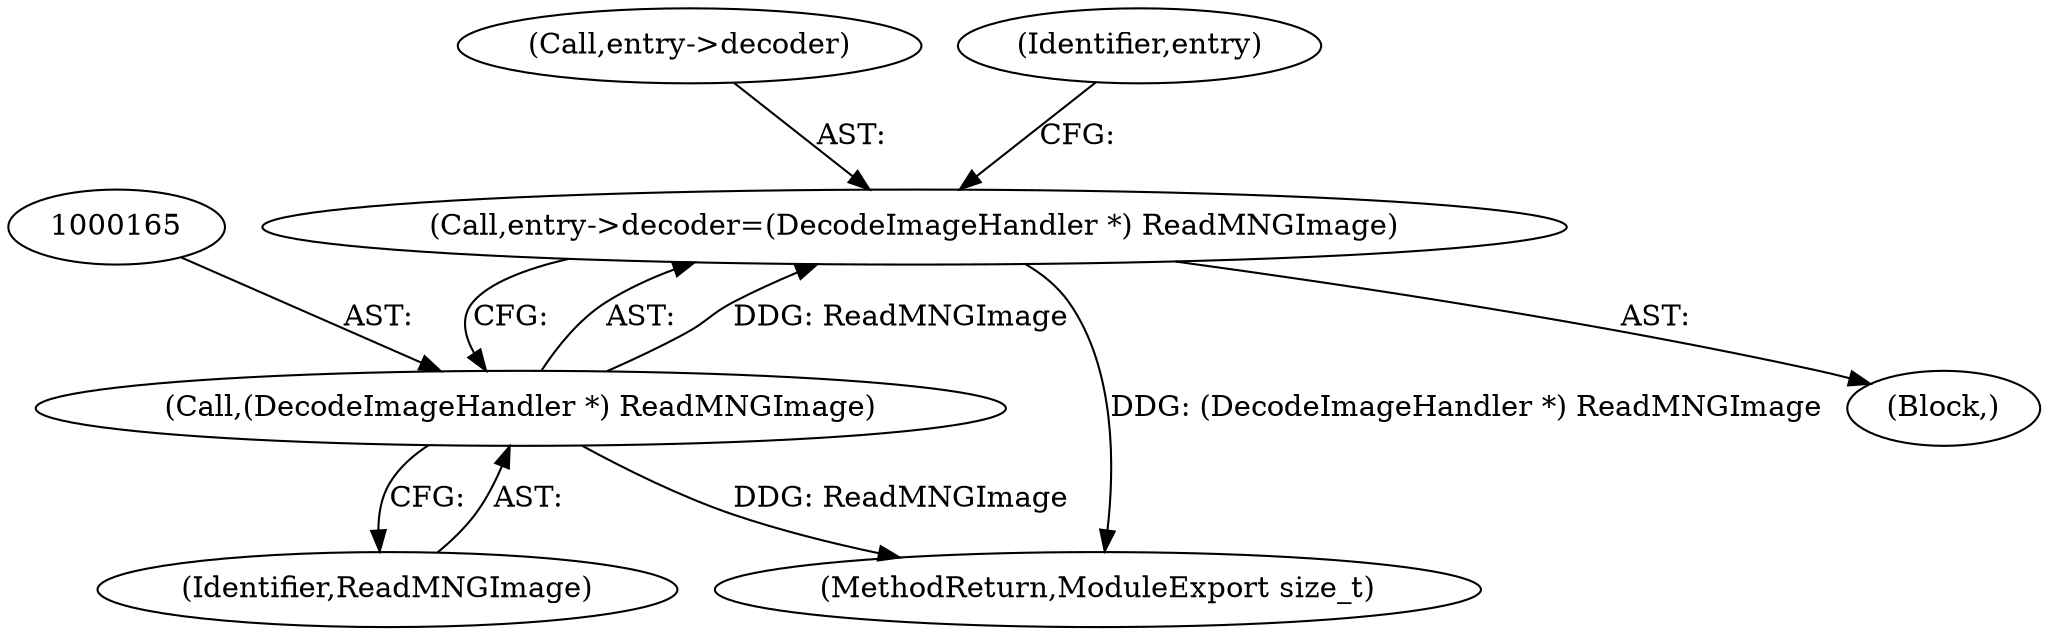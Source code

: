 digraph "0_ImageMagick_aa84944b405acebbeefe871d0f64969b9e9f31ac_1@pointer" {
"1000160" [label="(Call,entry->decoder=(DecodeImageHandler *) ReadMNGImage)"];
"1000164" [label="(Call,(DecodeImageHandler *) ReadMNGImage)"];
"1000161" [label="(Call,entry->decoder)"];
"1000166" [label="(Identifier,ReadMNGImage)"];
"1000164" [label="(Call,(DecodeImageHandler *) ReadMNGImage)"];
"1000750" [label="(MethodReturn,ModuleExport size_t)"];
"1000102" [label="(Block,)"];
"1000160" [label="(Call,entry->decoder=(DecodeImageHandler *) ReadMNGImage)"];
"1000169" [label="(Identifier,entry)"];
"1000160" -> "1000102"  [label="AST: "];
"1000160" -> "1000164"  [label="CFG: "];
"1000161" -> "1000160"  [label="AST: "];
"1000164" -> "1000160"  [label="AST: "];
"1000169" -> "1000160"  [label="CFG: "];
"1000160" -> "1000750"  [label="DDG: (DecodeImageHandler *) ReadMNGImage"];
"1000164" -> "1000160"  [label="DDG: ReadMNGImage"];
"1000164" -> "1000166"  [label="CFG: "];
"1000165" -> "1000164"  [label="AST: "];
"1000166" -> "1000164"  [label="AST: "];
"1000164" -> "1000750"  [label="DDG: ReadMNGImage"];
}
